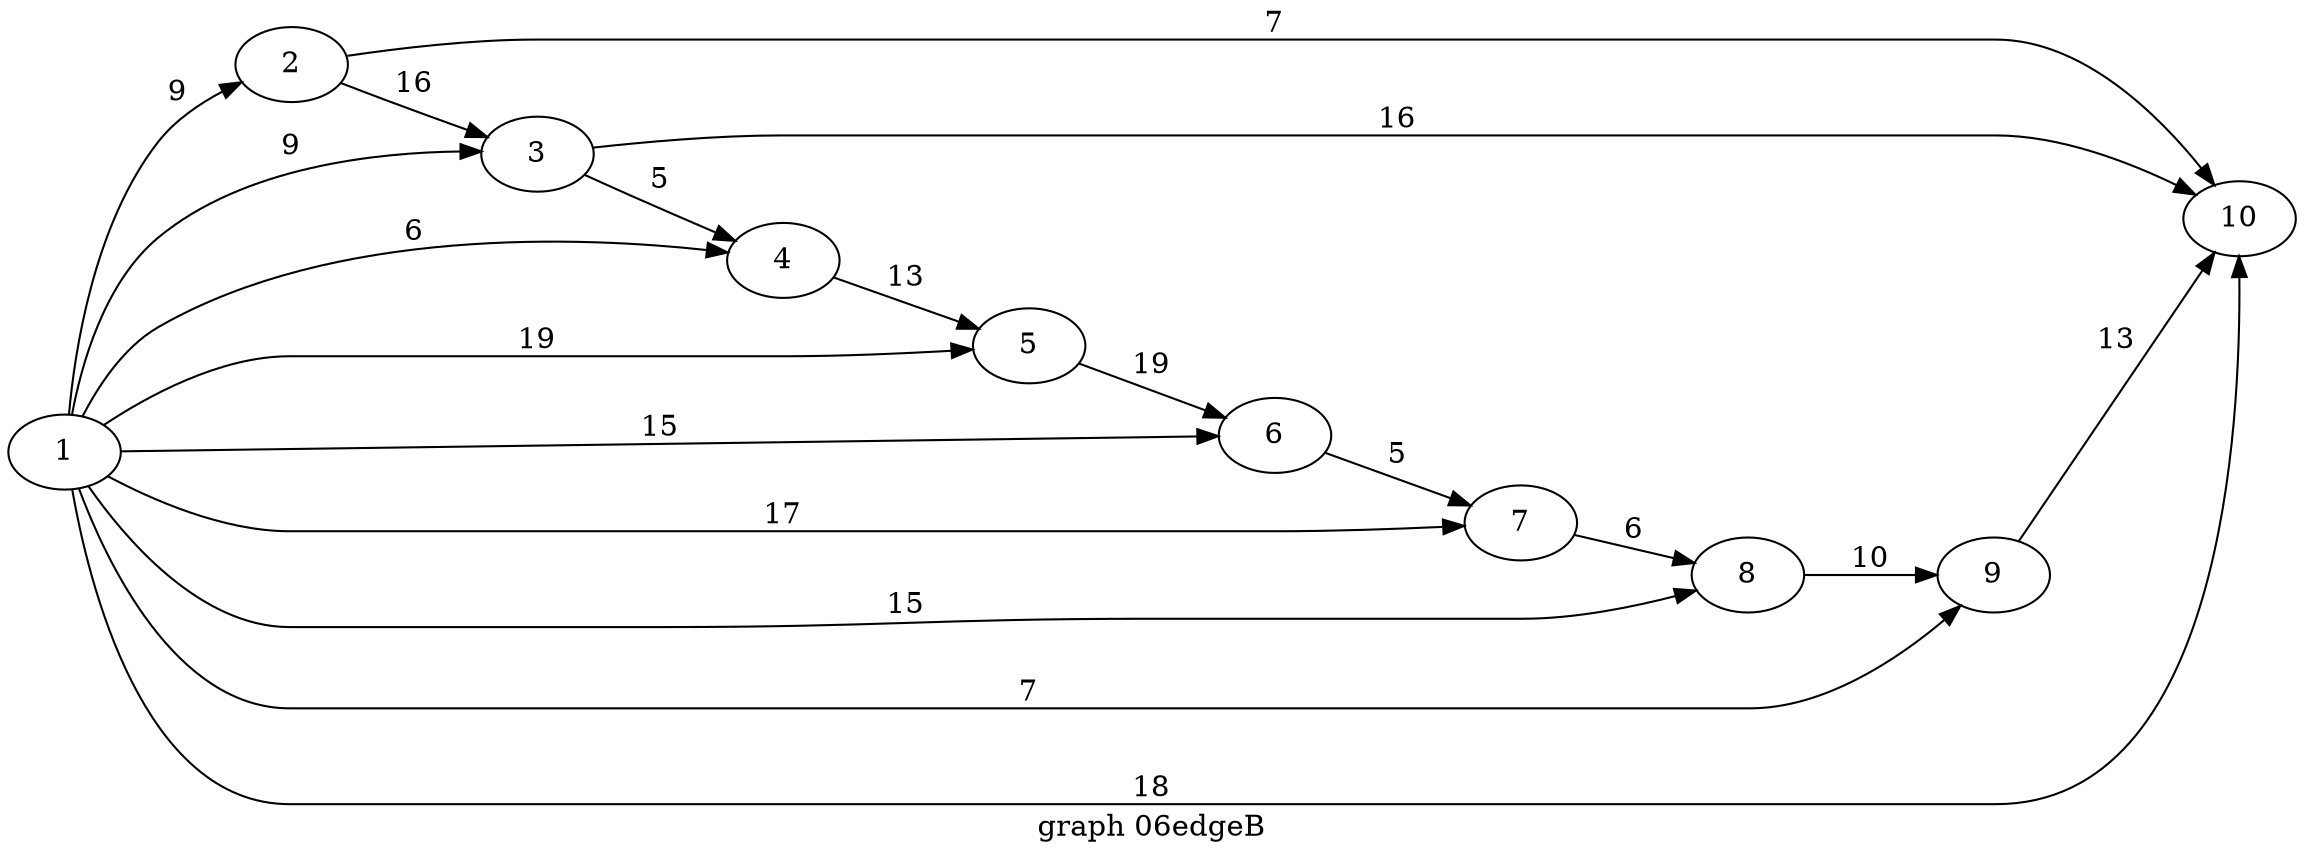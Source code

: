 digraph g{

rankdir = LR

1 -> 2 [label = " 9 "];
2 -> 3 [label = " 16 "];
3 -> 4 [label = " 5 "];
4 -> 5 [label = " 13 "];
5 -> 6 [label = " 19 "];
6 -> 7 [label = " 5 "];
7 -> 8 [label = " 6 "];
8 -> 9 [label = " 10 "];
9 -> 10 [label = " 13 "];
1 -> 3 [label = " 9 "];
1 -> 4 [label = " 6 "];
1 -> 5 [label = " 19 "];
1 -> 6 [label = " 15 "];
1 -> 7 [label = " 17 "];
1 -> 8 [label = " 15 "];
1 -> 9 [label = " 7 "];
1 -> 10 [label = " 18 "];
2 -> 10 [label = " 7 "];
3 -> 10 [label = " 16 "];

label = "graph 06edgeB"
}